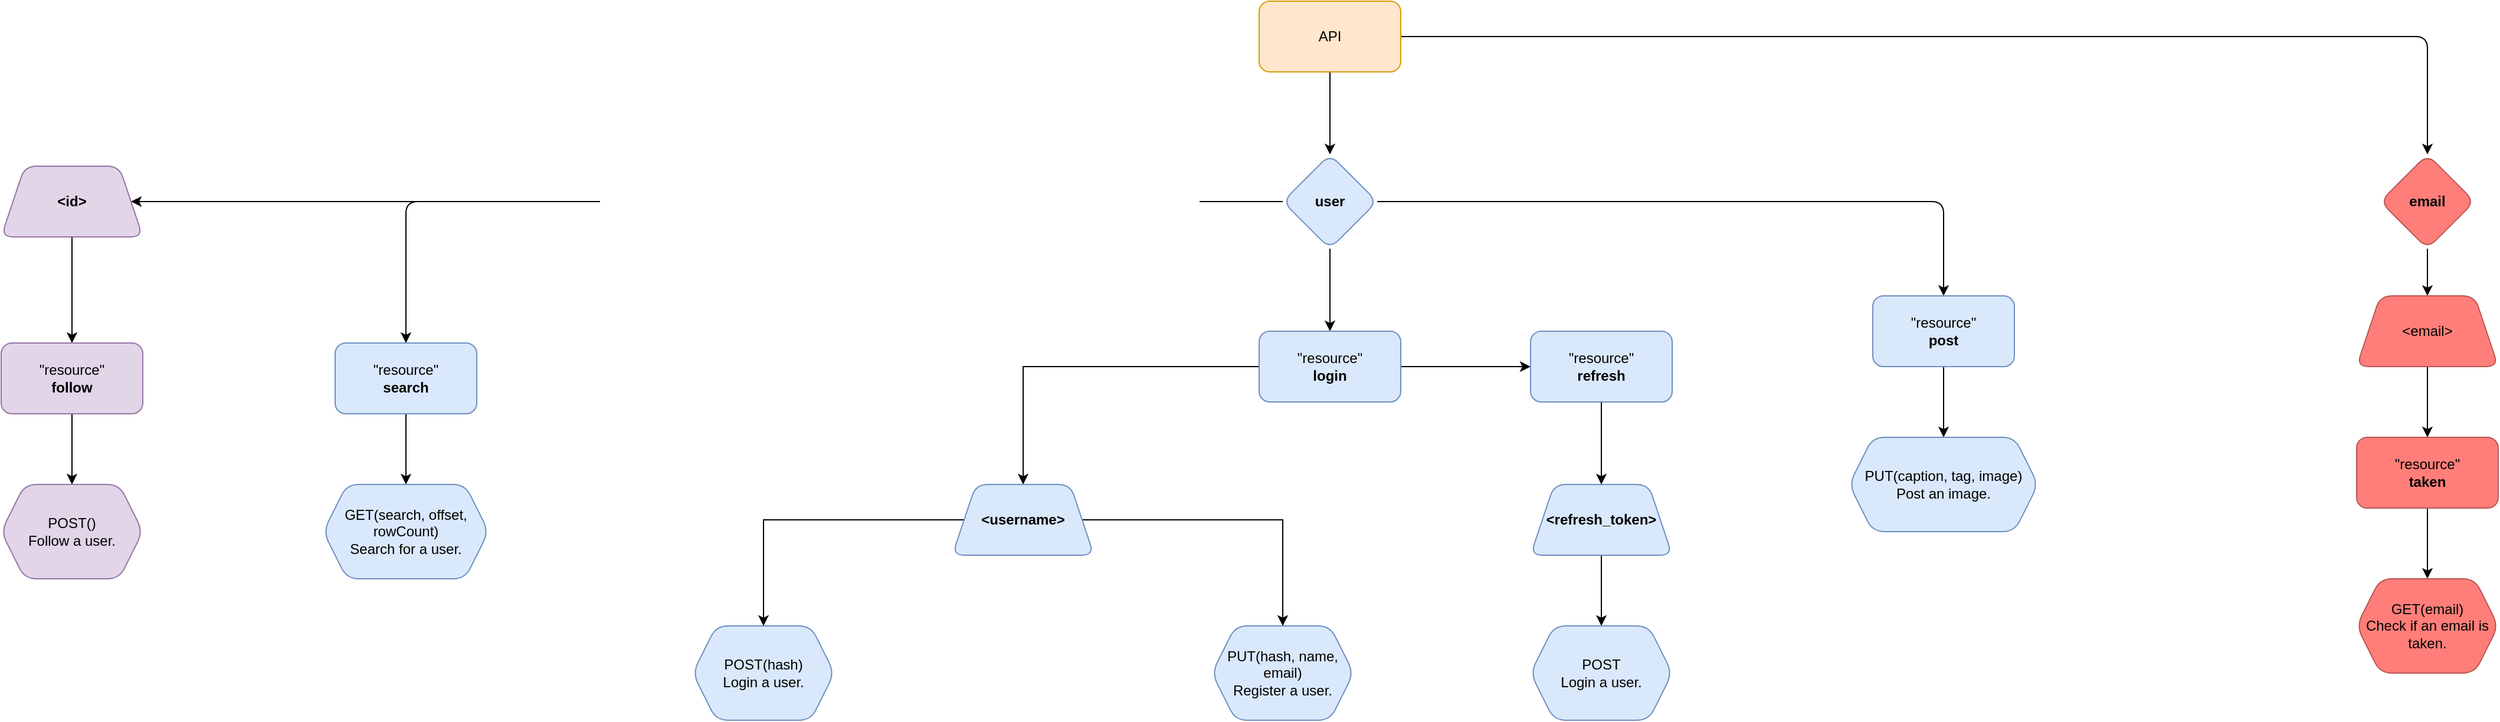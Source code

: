 <mxfile version="14.1.8" type="device"><diagram id="C5RBs43oDa-KdzZeNtuy" name="Page-1"><mxGraphModel dx="1773" dy="600" grid="1" gridSize="10" guides="1" tooltips="1" connect="1" arrows="1" fold="1" page="1" pageScale="1" pageWidth="827" pageHeight="1169" background="none" math="0" shadow="0"><root><mxCell id="WIyWlLk6GJQsqaUBKTNV-0"/><mxCell id="WIyWlLk6GJQsqaUBKTNV-1" parent="WIyWlLk6GJQsqaUBKTNV-0"/><mxCell id="qwiaXzNyyRg8c2Ssjbc4-4" value="" style="edgeStyle=orthogonalEdgeStyle;orthogonalLoop=1;jettySize=auto;html=1;" parent="WIyWlLk6GJQsqaUBKTNV-1" source="qwiaXzNyyRg8c2Ssjbc4-0" target="qwiaXzNyyRg8c2Ssjbc4-3" edge="1"><mxGeometry relative="1" as="geometry"/></mxCell><mxCell id="qwiaXzNyyRg8c2Ssjbc4-24" value="" style="edgeStyle=orthogonalEdgeStyle;orthogonalLoop=1;jettySize=auto;html=1;" parent="WIyWlLk6GJQsqaUBKTNV-1" source="qwiaXzNyyRg8c2Ssjbc4-0" target="qwiaXzNyyRg8c2Ssjbc4-23" edge="1"><mxGeometry relative="1" as="geometry"/></mxCell><mxCell id="qwiaXzNyyRg8c2Ssjbc4-0" value="API" style="whiteSpace=wrap;html=1;fillColor=#ffe6cc;strokeColor=#d79b00;rounded=1;" parent="WIyWlLk6GJQsqaUBKTNV-1" vertex="1"><mxGeometry x="360" y="30" width="120" height="60" as="geometry"/></mxCell><mxCell id="qwiaXzNyyRg8c2Ssjbc4-6" value="" style="edgeStyle=orthogonalEdgeStyle;orthogonalLoop=1;jettySize=auto;html=1;" parent="WIyWlLk6GJQsqaUBKTNV-1" source="qwiaXzNyyRg8c2Ssjbc4-3" target="qwiaXzNyyRg8c2Ssjbc4-5" edge="1"><mxGeometry relative="1" as="geometry"/></mxCell><mxCell id="qwiaXzNyyRg8c2Ssjbc4-8" value="" style="edgeStyle=orthogonalEdgeStyle;orthogonalLoop=1;jettySize=auto;html=1;" parent="WIyWlLk6GJQsqaUBKTNV-1" source="qwiaXzNyyRg8c2Ssjbc4-3" target="qwiaXzNyyRg8c2Ssjbc4-7" edge="1"><mxGeometry relative="1" as="geometry"/></mxCell><mxCell id="qwiaXzNyyRg8c2Ssjbc4-10" value="" style="edgeStyle=orthogonalEdgeStyle;orthogonalLoop=1;jettySize=auto;html=1;" parent="WIyWlLk6GJQsqaUBKTNV-1" source="qwiaXzNyyRg8c2Ssjbc4-3" target="qwiaXzNyyRg8c2Ssjbc4-9" edge="1"><mxGeometry relative="1" as="geometry"/></mxCell><mxCell id="kA6xWOmfYJ0jVYO5Uvoe-8" style="edgeStyle=orthogonalEdgeStyle;rounded=0;orthogonalLoop=1;jettySize=auto;html=1;entryX=1;entryY=0.5;entryDx=0;entryDy=0;" parent="WIyWlLk6GJQsqaUBKTNV-1" source="qwiaXzNyyRg8c2Ssjbc4-3" target="kA6xWOmfYJ0jVYO5Uvoe-4" edge="1"><mxGeometry relative="1" as="geometry"><mxPoint x="-200" y="170" as="targetPoint"/></mxGeometry></mxCell><mxCell id="qwiaXzNyyRg8c2Ssjbc4-3" value="&lt;b&gt;user&lt;/b&gt;" style="rhombus;whiteSpace=wrap;html=1;strokeColor=#6c8ebf;fillColor=#dae8fc;shadow=0;rounded=1;" parent="WIyWlLk6GJQsqaUBKTNV-1" vertex="1"><mxGeometry x="380" y="160" width="80" height="80" as="geometry"/></mxCell><mxCell id="qwiaXzNyyRg8c2Ssjbc4-12" value="" style="edgeStyle=orthogonalEdgeStyle;orthogonalLoop=1;jettySize=auto;html=1;" parent="WIyWlLk6GJQsqaUBKTNV-1" source="qwiaXzNyyRg8c2Ssjbc4-5" target="qwiaXzNyyRg8c2Ssjbc4-11" edge="1"><mxGeometry relative="1" as="geometry"/></mxCell><mxCell id="qwiaXzNyyRg8c2Ssjbc4-5" value="&quot;resource&quot;&lt;br&gt;&lt;b&gt;search&lt;/b&gt;" style="whiteSpace=wrap;html=1;strokeColor=#6c8ebf;fillColor=#dae8fc;rounded=1;" parent="WIyWlLk6GJQsqaUBKTNV-1" vertex="1"><mxGeometry x="-423" y="320" width="120" height="60" as="geometry"/></mxCell><mxCell id="kA6xWOmfYJ0jVYO5Uvoe-1" value="" style="edgeStyle=orthogonalEdgeStyle;rounded=0;orthogonalLoop=1;jettySize=auto;html=1;" parent="WIyWlLk6GJQsqaUBKTNV-1" source="qwiaXzNyyRg8c2Ssjbc4-7" target="kA6xWOmfYJ0jVYO5Uvoe-0" edge="1"><mxGeometry relative="1" as="geometry"/></mxCell><mxCell id="2i7ixEvURKw8tOx6tujT-6" value="" style="edgeStyle=orthogonalEdgeStyle;rounded=0;orthogonalLoop=1;jettySize=auto;html=1;" edge="1" parent="WIyWlLk6GJQsqaUBKTNV-1" source="qwiaXzNyyRg8c2Ssjbc4-7" target="2i7ixEvURKw8tOx6tujT-5"><mxGeometry relative="1" as="geometry"/></mxCell><mxCell id="qwiaXzNyyRg8c2Ssjbc4-7" value="&quot;resource&quot;&lt;br&gt;&lt;b&gt;login&lt;/b&gt;" style="whiteSpace=wrap;html=1;strokeColor=#6c8ebf;rounded=1;fillColor=#DAE8FC;" parent="WIyWlLk6GJQsqaUBKTNV-1" vertex="1"><mxGeometry x="360" y="310" width="120" height="60" as="geometry"/></mxCell><mxCell id="qwiaXzNyyRg8c2Ssjbc4-18" value="" style="edgeStyle=orthogonalEdgeStyle;orthogonalLoop=1;jettySize=auto;html=1;" parent="WIyWlLk6GJQsqaUBKTNV-1" source="qwiaXzNyyRg8c2Ssjbc4-9" target="qwiaXzNyyRg8c2Ssjbc4-17" edge="1"><mxGeometry relative="1" as="geometry"/></mxCell><mxCell id="qwiaXzNyyRg8c2Ssjbc4-9" value="&quot;resource&quot;&lt;br&gt;&lt;b&gt;post&lt;/b&gt;" style="whiteSpace=wrap;html=1;strokeColor=#6c8ebf;fillColor=#dae8fc;rounded=1;" parent="WIyWlLk6GJQsqaUBKTNV-1" vertex="1"><mxGeometry x="880" y="280" width="120" height="60" as="geometry"/></mxCell><mxCell id="qwiaXzNyyRg8c2Ssjbc4-11" value="GET(search, offset, rowCount)&lt;br&gt;Search for a user." style="shape=hexagon;perimeter=hexagonPerimeter2;whiteSpace=wrap;html=1;fixedSize=1;strokeColor=#6c8ebf;fillColor=#dae8fc;rounded=1;" parent="WIyWlLk6GJQsqaUBKTNV-1" vertex="1"><mxGeometry x="-433" y="440" width="140" height="80" as="geometry"/></mxCell><mxCell id="qwiaXzNyyRg8c2Ssjbc4-13" value="&lt;div&gt;POST(&lt;span&gt;hash)&lt;/span&gt;&lt;/div&gt;&lt;div&gt;Login a user.&lt;/div&gt;" style="shape=hexagon;perimeter=hexagonPerimeter2;whiteSpace=wrap;html=1;fixedSize=1;strokeColor=#6c8ebf;fillColor=#dae8fc;rounded=1;" parent="WIyWlLk6GJQsqaUBKTNV-1" vertex="1"><mxGeometry x="-120" y="560" width="120" height="80" as="geometry"/></mxCell><mxCell id="qwiaXzNyyRg8c2Ssjbc4-15" value="&lt;div&gt;PUT(hash, name, email)&lt;/div&gt;&lt;div&gt;Register a user.&lt;/div&gt;" style="shape=hexagon;perimeter=hexagonPerimeter2;whiteSpace=wrap;html=1;fixedSize=1;strokeColor=#6c8ebf;fillColor=#dae8fc;rounded=1;" parent="WIyWlLk6GJQsqaUBKTNV-1" vertex="1"><mxGeometry x="320" y="560" width="120" height="80" as="geometry"/></mxCell><mxCell id="qwiaXzNyyRg8c2Ssjbc4-17" value="&lt;div&gt;PUT(caption, tag, image)&lt;/div&gt;&lt;div&gt;Post an image.&lt;/div&gt;" style="shape=hexagon;perimeter=hexagonPerimeter2;whiteSpace=wrap;html=1;fixedSize=1;strokeColor=#6c8ebf;fillColor=#dae8fc;rounded=1;" parent="WIyWlLk6GJQsqaUBKTNV-1" vertex="1"><mxGeometry x="860" y="400" width="160" height="80" as="geometry"/></mxCell><mxCell id="kA6xWOmfYJ0jVYO5Uvoe-12" value="" style="edgeStyle=orthogonalEdgeStyle;rounded=0;orthogonalLoop=1;jettySize=auto;html=1;" parent="WIyWlLk6GJQsqaUBKTNV-1" source="qwiaXzNyyRg8c2Ssjbc4-23" target="kA6xWOmfYJ0jVYO5Uvoe-11" edge="1"><mxGeometry relative="1" as="geometry"/></mxCell><mxCell id="qwiaXzNyyRg8c2Ssjbc4-23" value="&lt;b&gt;email&lt;/b&gt;" style="rhombus;whiteSpace=wrap;html=1;strokeColor=#b85450;rounded=1;fillColor=#FF7E79;" parent="WIyWlLk6GJQsqaUBKTNV-1" vertex="1"><mxGeometry x="1310" y="160" width="80" height="80" as="geometry"/></mxCell><mxCell id="qwiaXzNyyRg8c2Ssjbc4-28" value="" style="edgeStyle=orthogonalEdgeStyle;orthogonalLoop=1;jettySize=auto;html=1;" parent="WIyWlLk6GJQsqaUBKTNV-1" source="qwiaXzNyyRg8c2Ssjbc4-25" target="qwiaXzNyyRg8c2Ssjbc4-27" edge="1"><mxGeometry relative="1" as="geometry"/></mxCell><mxCell id="qwiaXzNyyRg8c2Ssjbc4-25" value="&quot;resource&quot;&lt;br&gt;&lt;b&gt;taken&lt;/b&gt;" style="whiteSpace=wrap;html=1;strokeColor=#b85450;rounded=1;fillColor=#FF7E79;" parent="WIyWlLk6GJQsqaUBKTNV-1" vertex="1"><mxGeometry x="1290" y="400" width="120" height="60" as="geometry"/></mxCell><mxCell id="qwiaXzNyyRg8c2Ssjbc4-27" value="&lt;div&gt;GET(email)&lt;/div&gt;&lt;div&gt;Check if an email is taken.&lt;/div&gt;" style="shape=hexagon;perimeter=hexagonPerimeter2;whiteSpace=wrap;html=1;fixedSize=1;strokeColor=#b85450;rounded=1;fillColor=#FF7E79;" parent="WIyWlLk6GJQsqaUBKTNV-1" vertex="1"><mxGeometry x="1290" y="520" width="120" height="80" as="geometry"/></mxCell><mxCell id="kA6xWOmfYJ0jVYO5Uvoe-10" value="" style="edgeStyle=orthogonalEdgeStyle;rounded=0;orthogonalLoop=1;jettySize=auto;html=1;" parent="WIyWlLk6GJQsqaUBKTNV-1" source="qwiaXzNyyRg8c2Ssjbc4-29" target="qwiaXzNyyRg8c2Ssjbc4-31" edge="1"><mxGeometry relative="1" as="geometry"/></mxCell><mxCell id="qwiaXzNyyRg8c2Ssjbc4-29" value="&quot;resource&quot;&lt;br&gt;&lt;b&gt;follow&lt;/b&gt;" style="whiteSpace=wrap;html=1;strokeColor=#9673a6;fillColor=#e1d5e7;rounded=1;" parent="WIyWlLk6GJQsqaUBKTNV-1" vertex="1"><mxGeometry x="-706" y="320" width="120" height="60" as="geometry"/></mxCell><mxCell id="qwiaXzNyyRg8c2Ssjbc4-31" value="&lt;div&gt;POST()&lt;/div&gt;&lt;div&gt;Follow a user.&lt;br&gt;&lt;/div&gt;" style="shape=hexagon;perimeter=hexagonPerimeter2;whiteSpace=wrap;html=1;fixedSize=1;strokeColor=#9673a6;fillColor=#e1d5e7;rounded=1;" parent="WIyWlLk6GJQsqaUBKTNV-1" vertex="1"><mxGeometry x="-706" y="440" width="120" height="80" as="geometry"/></mxCell><mxCell id="kA6xWOmfYJ0jVYO5Uvoe-2" style="edgeStyle=orthogonalEdgeStyle;rounded=0;orthogonalLoop=1;jettySize=auto;html=1;entryX=0.5;entryY=0;entryDx=0;entryDy=0;" parent="WIyWlLk6GJQsqaUBKTNV-1" source="kA6xWOmfYJ0jVYO5Uvoe-0" target="qwiaXzNyyRg8c2Ssjbc4-13" edge="1"><mxGeometry relative="1" as="geometry"/></mxCell><mxCell id="kA6xWOmfYJ0jVYO5Uvoe-3" style="edgeStyle=orthogonalEdgeStyle;rounded=0;orthogonalLoop=1;jettySize=auto;html=1;entryX=0.5;entryY=0;entryDx=0;entryDy=0;" parent="WIyWlLk6GJQsqaUBKTNV-1" source="kA6xWOmfYJ0jVYO5Uvoe-0" target="qwiaXzNyyRg8c2Ssjbc4-15" edge="1"><mxGeometry relative="1" as="geometry"/></mxCell><mxCell id="kA6xWOmfYJ0jVYO5Uvoe-0" value="&lt;b&gt;&amp;lt;username&amp;gt;&lt;/b&gt;" style="shape=trapezoid;perimeter=trapezoidPerimeter;whiteSpace=wrap;html=1;fixedSize=1;rounded=1;strokeColor=#6c8ebf;fillColor=#dae8fc;" parent="WIyWlLk6GJQsqaUBKTNV-1" vertex="1"><mxGeometry x="100" y="440" width="120" height="60" as="geometry"/></mxCell><mxCell id="kA6xWOmfYJ0jVYO5Uvoe-9" value="" style="edgeStyle=orthogonalEdgeStyle;rounded=0;orthogonalLoop=1;jettySize=auto;html=1;" parent="WIyWlLk6GJQsqaUBKTNV-1" source="kA6xWOmfYJ0jVYO5Uvoe-4" target="qwiaXzNyyRg8c2Ssjbc4-29" edge="1"><mxGeometry relative="1" as="geometry"/></mxCell><mxCell id="kA6xWOmfYJ0jVYO5Uvoe-4" value="&lt;b&gt;&amp;lt;id&amp;gt;&lt;/b&gt;" style="shape=trapezoid;perimeter=trapezoidPerimeter;whiteSpace=wrap;html=1;fixedSize=1;rounded=1;strokeColor=#9673a6;fillColor=#e1d5e7;" parent="WIyWlLk6GJQsqaUBKTNV-1" vertex="1"><mxGeometry x="-706" y="170" width="120" height="60" as="geometry"/></mxCell><mxCell id="kA6xWOmfYJ0jVYO5Uvoe-13" value="" style="edgeStyle=orthogonalEdgeStyle;rounded=0;orthogonalLoop=1;jettySize=auto;html=1;" parent="WIyWlLk6GJQsqaUBKTNV-1" source="kA6xWOmfYJ0jVYO5Uvoe-11" target="qwiaXzNyyRg8c2Ssjbc4-25" edge="1"><mxGeometry relative="1" as="geometry"/></mxCell><mxCell id="kA6xWOmfYJ0jVYO5Uvoe-11" value="&amp;lt;email&amp;gt;" style="shape=trapezoid;perimeter=trapezoidPerimeter;whiteSpace=wrap;html=1;fixedSize=1;rounded=1;strokeColor=#b85450;fillColor=#FF7E79;" parent="WIyWlLk6GJQsqaUBKTNV-1" vertex="1"><mxGeometry x="1290" y="280" width="120" height="60" as="geometry"/></mxCell><mxCell id="2i7ixEvURKw8tOx6tujT-4" value="" style="edgeStyle=orthogonalEdgeStyle;rounded=0;orthogonalLoop=1;jettySize=auto;html=1;" edge="1" parent="WIyWlLk6GJQsqaUBKTNV-1" source="2i7ixEvURKw8tOx6tujT-1" target="2i7ixEvURKw8tOx6tujT-3"><mxGeometry relative="1" as="geometry"/></mxCell><mxCell id="2i7ixEvURKw8tOx6tujT-1" value="&lt;b&gt;&amp;lt;refresh_token&amp;gt;&lt;/b&gt;" style="shape=trapezoid;perimeter=trapezoidPerimeter;whiteSpace=wrap;html=1;fixedSize=1;rounded=1;strokeColor=#6c8ebf;fillColor=#DAE8FC;" vertex="1" parent="WIyWlLk6GJQsqaUBKTNV-1"><mxGeometry x="590" y="440" width="120" height="60" as="geometry"/></mxCell><mxCell id="2i7ixEvURKw8tOx6tujT-3" value="POST&lt;br&gt;Login a user." style="shape=hexagon;perimeter=hexagonPerimeter2;whiteSpace=wrap;html=1;fixedSize=1;rounded=1;strokeColor=#6c8ebf;fillColor=#DAE8FC;" vertex="1" parent="WIyWlLk6GJQsqaUBKTNV-1"><mxGeometry x="590" y="560" width="120" height="80" as="geometry"/></mxCell><mxCell id="2i7ixEvURKw8tOx6tujT-7" style="edgeStyle=orthogonalEdgeStyle;rounded=0;orthogonalLoop=1;jettySize=auto;html=1;" edge="1" parent="WIyWlLk6GJQsqaUBKTNV-1" source="2i7ixEvURKw8tOx6tujT-5" target="2i7ixEvURKw8tOx6tujT-1"><mxGeometry relative="1" as="geometry"/></mxCell><mxCell id="2i7ixEvURKw8tOx6tujT-5" value="&quot;resource&quot;&lt;br&gt;&lt;b&gt;refresh&lt;/b&gt;" style="whiteSpace=wrap;html=1;rounded=1;strokeColor=#6c8ebf;fillColor=#DAE8FC;" vertex="1" parent="WIyWlLk6GJQsqaUBKTNV-1"><mxGeometry x="590" y="310" width="120" height="60" as="geometry"/></mxCell></root></mxGraphModel></diagram></mxfile>